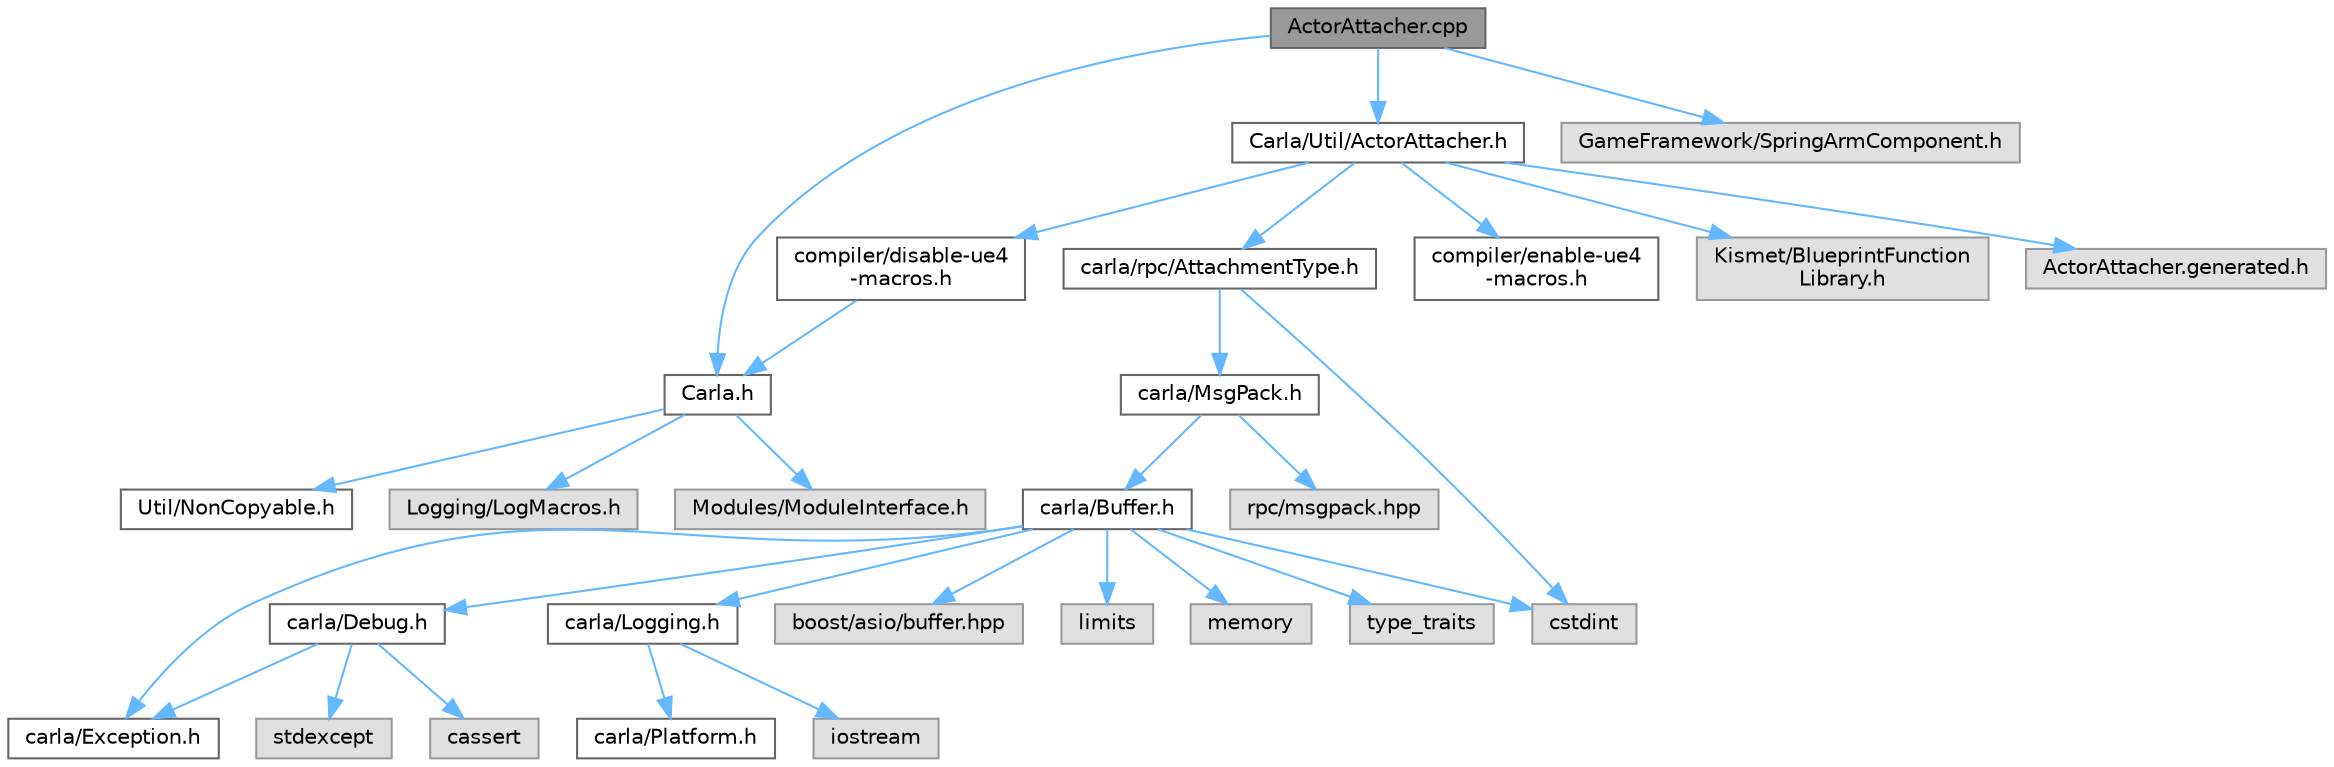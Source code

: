 digraph "ActorAttacher.cpp"
{
 // INTERACTIVE_SVG=YES
 // LATEX_PDF_SIZE
  bgcolor="transparent";
  edge [fontname=Helvetica,fontsize=10,labelfontname=Helvetica,labelfontsize=10];
  node [fontname=Helvetica,fontsize=10,shape=box,height=0.2,width=0.4];
  Node1 [id="Node000001",label="ActorAttacher.cpp",height=0.2,width=0.4,color="gray40", fillcolor="grey60", style="filled", fontcolor="black",tooltip=" "];
  Node1 -> Node2 [id="edge1_Node000001_Node000002",color="steelblue1",style="solid",tooltip=" "];
  Node2 [id="Node000002",label="Carla.h",height=0.2,width=0.4,color="grey40", fillcolor="white", style="filled",URL="$d7/d7d/Carla_8h.html",tooltip=" "];
  Node2 -> Node3 [id="edge2_Node000002_Node000003",color="steelblue1",style="solid",tooltip=" "];
  Node3 [id="Node000003",label="Util/NonCopyable.h",height=0.2,width=0.4,color="grey40", fillcolor="white", style="filled",URL="$d4/d57/Unreal_2CarlaUE4_2Plugins_2Carla_2Source_2Carla_2Util_2NonCopyable_8h.html",tooltip=" "];
  Node2 -> Node4 [id="edge3_Node000002_Node000004",color="steelblue1",style="solid",tooltip=" "];
  Node4 [id="Node000004",label="Logging/LogMacros.h",height=0.2,width=0.4,color="grey60", fillcolor="#E0E0E0", style="filled",tooltip=" "];
  Node2 -> Node5 [id="edge4_Node000002_Node000005",color="steelblue1",style="solid",tooltip=" "];
  Node5 [id="Node000005",label="Modules/ModuleInterface.h",height=0.2,width=0.4,color="grey60", fillcolor="#E0E0E0", style="filled",tooltip=" "];
  Node1 -> Node6 [id="edge5_Node000001_Node000006",color="steelblue1",style="solid",tooltip=" "];
  Node6 [id="Node000006",label="Carla/Util/ActorAttacher.h",height=0.2,width=0.4,color="grey40", fillcolor="white", style="filled",URL="$d6/d68/ActorAttacher_8h.html",tooltip=" "];
  Node6 -> Node7 [id="edge6_Node000006_Node000007",color="steelblue1",style="solid",tooltip=" "];
  Node7 [id="Node000007",label="compiler/disable-ue4\l-macros.h",height=0.2,width=0.4,color="grey40", fillcolor="white", style="filled",URL="$d2/d02/disable-ue4-macros_8h.html",tooltip=" "];
  Node7 -> Node2 [id="edge7_Node000007_Node000002",color="steelblue1",style="solid",tooltip=" "];
  Node6 -> Node8 [id="edge8_Node000006_Node000008",color="steelblue1",style="solid",tooltip=" "];
  Node8 [id="Node000008",label="carla/rpc/AttachmentType.h",height=0.2,width=0.4,color="grey40", fillcolor="white", style="filled",URL="$d9/df7/AttachmentType_8h.html",tooltip=" "];
  Node8 -> Node9 [id="edge9_Node000008_Node000009",color="steelblue1",style="solid",tooltip=" "];
  Node9 [id="Node000009",label="carla/MsgPack.h",height=0.2,width=0.4,color="grey40", fillcolor="white", style="filled",URL="$d9/d6f/MsgPack_8h.html",tooltip=" "];
  Node9 -> Node10 [id="edge10_Node000009_Node000010",color="steelblue1",style="solid",tooltip=" "];
  Node10 [id="Node000010",label="carla/Buffer.h",height=0.2,width=0.4,color="grey40", fillcolor="white", style="filled",URL="$d2/dda/carla_2Buffer_8h.html",tooltip=" "];
  Node10 -> Node11 [id="edge11_Node000010_Node000011",color="steelblue1",style="solid",tooltip=" "];
  Node11 [id="Node000011",label="carla/Debug.h",height=0.2,width=0.4,color="grey40", fillcolor="white", style="filled",URL="$d4/deb/Debug_8h.html",tooltip=" "];
  Node11 -> Node12 [id="edge12_Node000011_Node000012",color="steelblue1",style="solid",tooltip=" "];
  Node12 [id="Node000012",label="carla/Exception.h",height=0.2,width=0.4,color="grey40", fillcolor="white", style="filled",URL="$d8/d8a/Exception_8h.html",tooltip=" "];
  Node11 -> Node13 [id="edge13_Node000011_Node000013",color="steelblue1",style="solid",tooltip=" "];
  Node13 [id="Node000013",label="stdexcept",height=0.2,width=0.4,color="grey60", fillcolor="#E0E0E0", style="filled",tooltip=" "];
  Node11 -> Node14 [id="edge14_Node000011_Node000014",color="steelblue1",style="solid",tooltip=" "];
  Node14 [id="Node000014",label="cassert",height=0.2,width=0.4,color="grey60", fillcolor="#E0E0E0", style="filled",tooltip=" "];
  Node10 -> Node12 [id="edge15_Node000010_Node000012",color="steelblue1",style="solid",tooltip=" "];
  Node10 -> Node15 [id="edge16_Node000010_Node000015",color="steelblue1",style="solid",tooltip=" "];
  Node15 [id="Node000015",label="carla/Logging.h",height=0.2,width=0.4,color="grey40", fillcolor="white", style="filled",URL="$de/d87/Logging_8h.html",tooltip=" "];
  Node15 -> Node16 [id="edge17_Node000015_Node000016",color="steelblue1",style="solid",tooltip=" "];
  Node16 [id="Node000016",label="carla/Platform.h",height=0.2,width=0.4,color="grey40", fillcolor="white", style="filled",URL="$d9/dd0/Platform_8h.html",tooltip=" "];
  Node15 -> Node17 [id="edge18_Node000015_Node000017",color="steelblue1",style="solid",tooltip=" "];
  Node17 [id="Node000017",label="iostream",height=0.2,width=0.4,color="grey60", fillcolor="#E0E0E0", style="filled",tooltip=" "];
  Node10 -> Node18 [id="edge19_Node000010_Node000018",color="steelblue1",style="solid",tooltip=" "];
  Node18 [id="Node000018",label="boost/asio/buffer.hpp",height=0.2,width=0.4,color="grey60", fillcolor="#E0E0E0", style="filled",tooltip=" "];
  Node10 -> Node19 [id="edge20_Node000010_Node000019",color="steelblue1",style="solid",tooltip=" "];
  Node19 [id="Node000019",label="cstdint",height=0.2,width=0.4,color="grey60", fillcolor="#E0E0E0", style="filled",tooltip=" "];
  Node10 -> Node20 [id="edge21_Node000010_Node000020",color="steelblue1",style="solid",tooltip=" "];
  Node20 [id="Node000020",label="limits",height=0.2,width=0.4,color="grey60", fillcolor="#E0E0E0", style="filled",tooltip=" "];
  Node10 -> Node21 [id="edge22_Node000010_Node000021",color="steelblue1",style="solid",tooltip=" "];
  Node21 [id="Node000021",label="memory",height=0.2,width=0.4,color="grey60", fillcolor="#E0E0E0", style="filled",tooltip=" "];
  Node10 -> Node22 [id="edge23_Node000010_Node000022",color="steelblue1",style="solid",tooltip=" "];
  Node22 [id="Node000022",label="type_traits",height=0.2,width=0.4,color="grey60", fillcolor="#E0E0E0", style="filled",tooltip=" "];
  Node9 -> Node23 [id="edge24_Node000009_Node000023",color="steelblue1",style="solid",tooltip=" "];
  Node23 [id="Node000023",label="rpc/msgpack.hpp",height=0.2,width=0.4,color="grey60", fillcolor="#E0E0E0", style="filled",tooltip=" "];
  Node8 -> Node19 [id="edge25_Node000008_Node000019",color="steelblue1",style="solid",tooltip=" "];
  Node6 -> Node24 [id="edge26_Node000006_Node000024",color="steelblue1",style="solid",tooltip=" "];
  Node24 [id="Node000024",label="compiler/enable-ue4\l-macros.h",height=0.2,width=0.4,color="grey40", fillcolor="white", style="filled",URL="$d9/da2/enable-ue4-macros_8h.html",tooltip=" "];
  Node6 -> Node25 [id="edge27_Node000006_Node000025",color="steelblue1",style="solid",tooltip=" "];
  Node25 [id="Node000025",label="Kismet/BlueprintFunction\lLibrary.h",height=0.2,width=0.4,color="grey60", fillcolor="#E0E0E0", style="filled",tooltip=" "];
  Node6 -> Node26 [id="edge28_Node000006_Node000026",color="steelblue1",style="solid",tooltip=" "];
  Node26 [id="Node000026",label="ActorAttacher.generated.h",height=0.2,width=0.4,color="grey60", fillcolor="#E0E0E0", style="filled",tooltip=" "];
  Node1 -> Node27 [id="edge29_Node000001_Node000027",color="steelblue1",style="solid",tooltip=" "];
  Node27 [id="Node000027",label="GameFramework/SpringArmComponent.h",height=0.2,width=0.4,color="grey60", fillcolor="#E0E0E0", style="filled",tooltip=" "];
}
